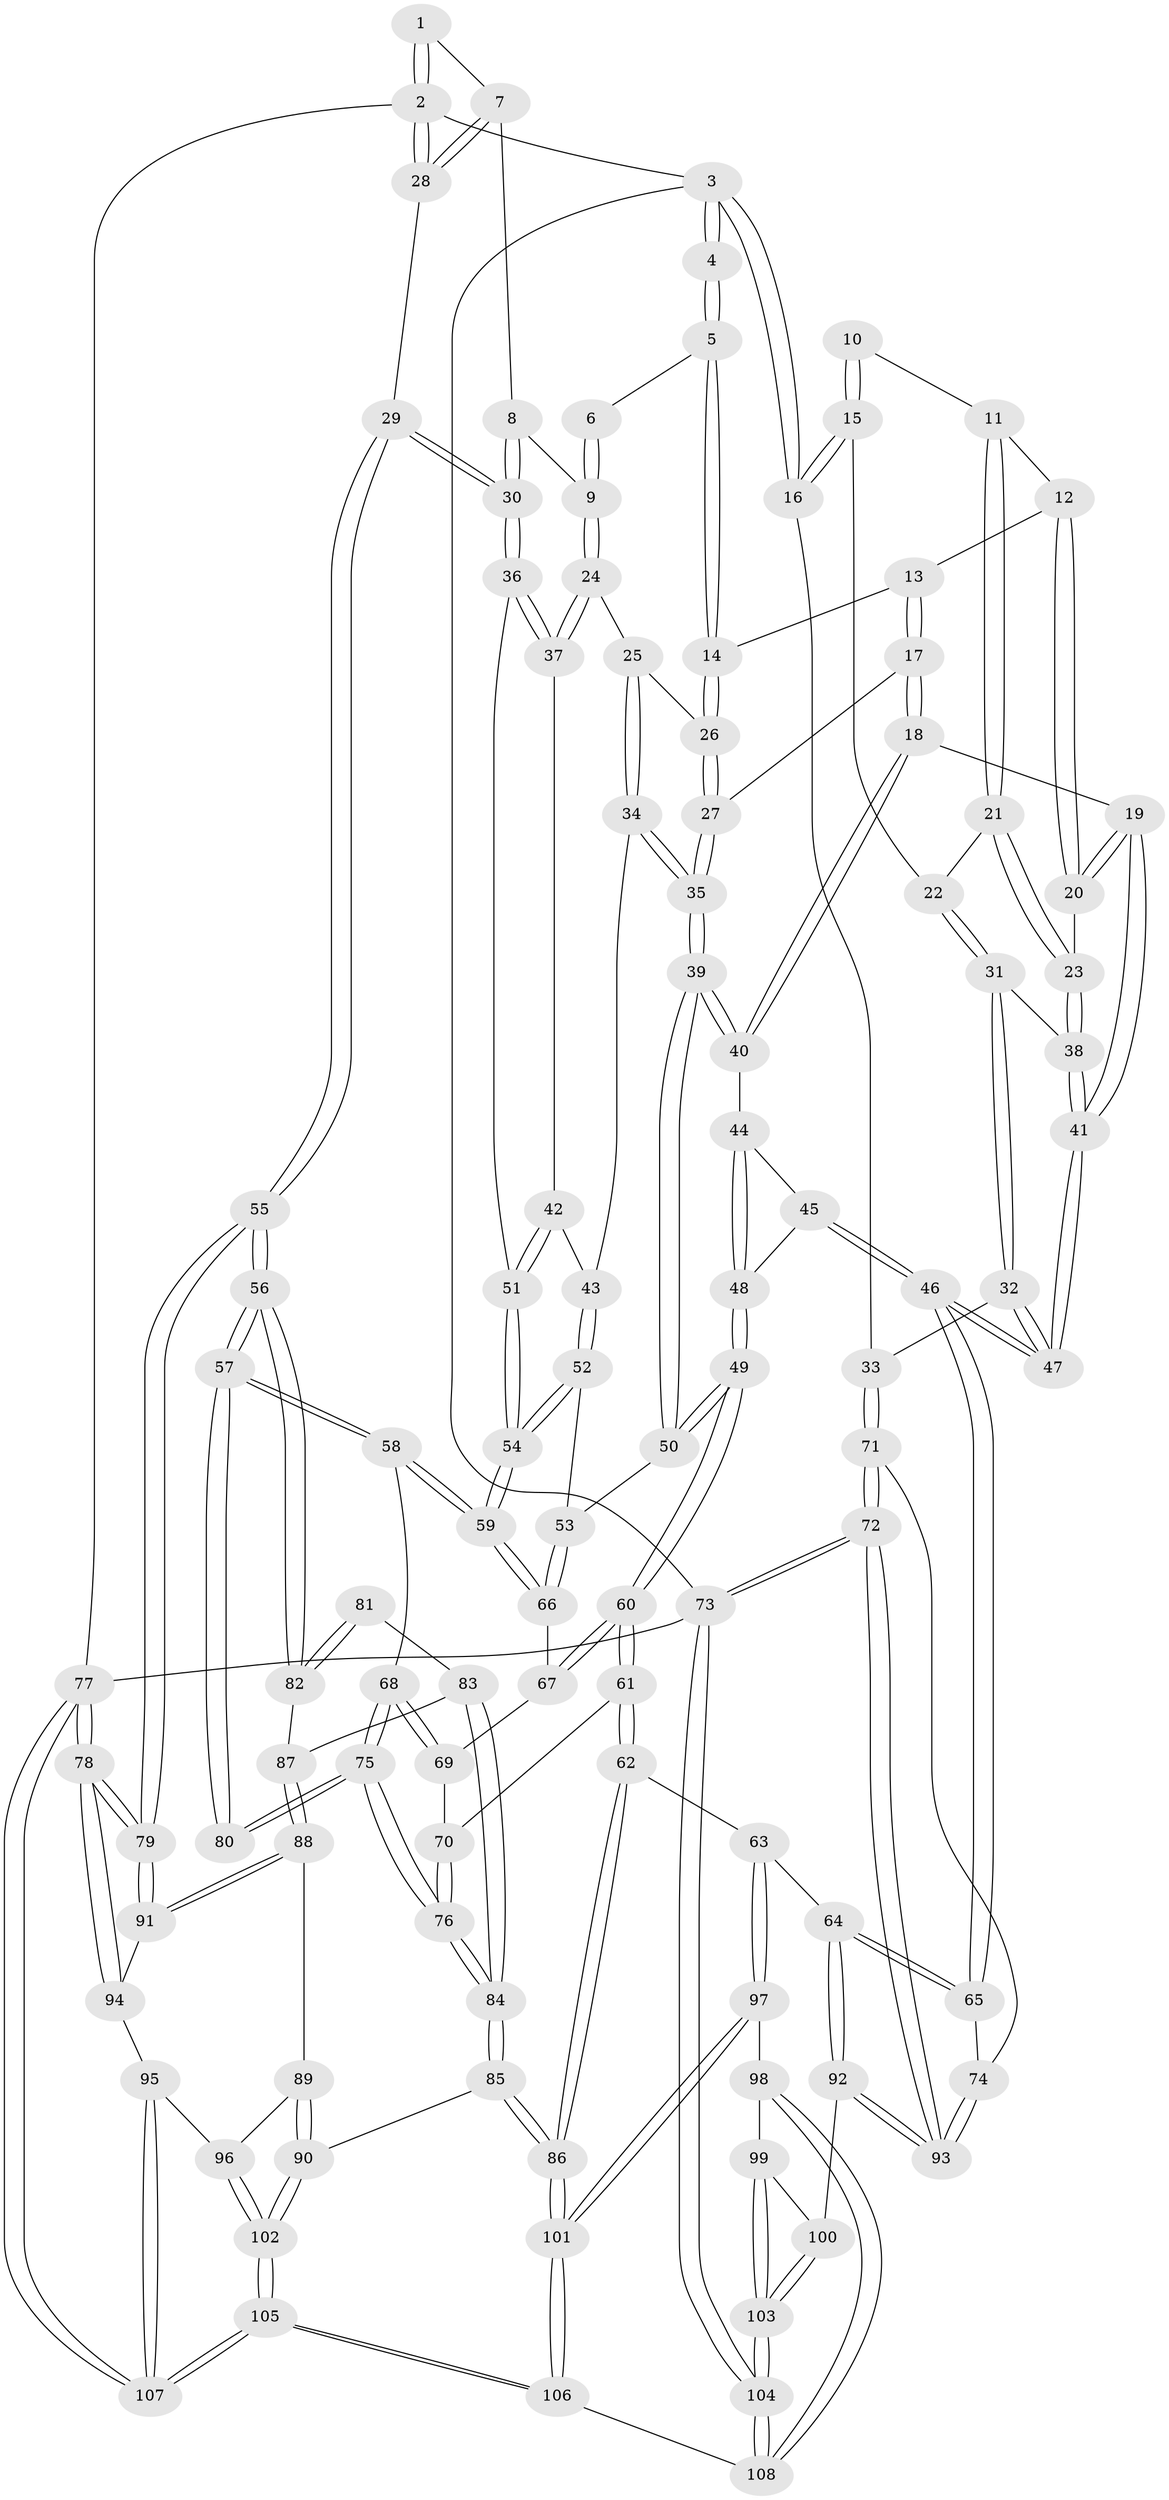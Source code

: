 // Generated by graph-tools (version 1.1) at 2025/51/03/09/25 03:51:10]
// undirected, 108 vertices, 267 edges
graph export_dot {
graph [start="1"]
  node [color=gray90,style=filled];
  1 [pos="+0.8850321336525987+0"];
  2 [pos="+1+0"];
  3 [pos="+0+0"];
  4 [pos="+0.09703150017694492+0"];
  5 [pos="+0.5202708139233061+0"];
  6 [pos="+0.6266203915369194+0"];
  7 [pos="+0.8799117175401231+0.128295910781872"];
  8 [pos="+0.8786066287230595+0.1331503706692532"];
  9 [pos="+0.8335367324006014+0.1569213814331369"];
  10 [pos="+0.1728644236791199+0.04975553242166564"];
  11 [pos="+0.20069598042967834+0.10210096689243235"];
  12 [pos="+0.23217711067003619+0.1152755909756052"];
  13 [pos="+0.2555591447905293+0.11066179096532425"];
  14 [pos="+0.5192414404131359+0"];
  15 [pos="+0.07291115789631465+0.1728115781509386"];
  16 [pos="+0+0"];
  17 [pos="+0.44257261434030243+0.14256294444399295"];
  18 [pos="+0.39510849319452007+0.2168282070321796"];
  19 [pos="+0.3892443375129154+0.21901326953176822"];
  20 [pos="+0.2708833833094239+0.1666303718950781"];
  21 [pos="+0.1739021113637193+0.2032156387629344"];
  22 [pos="+0.08994755773707237+0.1951078646586767"];
  23 [pos="+0.19986067182467204+0.24689680510713707"];
  24 [pos="+0.7824106221577488+0.20830339099833642"];
  25 [pos="+0.5854173053677605+0.08216607015115113"];
  26 [pos="+0.5218836786472195+0.023991273329069394"];
  27 [pos="+0.4960992486949784+0.07838992909923367"];
  28 [pos="+1+0"];
  29 [pos="+1+0.3191529166154687"];
  30 [pos="+1+0.30812580000546774"];
  31 [pos="+0.0700431172319742+0.2752309849245597"];
  32 [pos="+0+0.3595550067482689"];
  33 [pos="+0+0.361618765546089"];
  34 [pos="+0.6567656624812174+0.3184850243928797"];
  35 [pos="+0.5856211269081819+0.339955046409634"];
  36 [pos="+1+0.32821370754330376"];
  37 [pos="+0.7786001669182534+0.2755563440083112"];
  38 [pos="+0.2168635746348849+0.30241033067903916"];
  39 [pos="+0.5843524445851949+0.3413247270906772"];
  40 [pos="+0.4156429113076416+0.25890453255611484"];
  41 [pos="+0.2397919413795852+0.3321573377286247"];
  42 [pos="+0.7685719466649601+0.29271190310691614"];
  43 [pos="+0.73059321720019+0.31993695702151165"];
  44 [pos="+0.41983509826542076+0.2823139066808814"];
  45 [pos="+0.38817087882575385+0.4040986425720257"];
  46 [pos="+0.2332867728350762+0.48111899385203644"];
  47 [pos="+0.2276147247297295+0.4684341139005451"];
  48 [pos="+0.5087989915770411+0.4145803235506222"];
  49 [pos="+0.5345564393740008+0.427147537845826"];
  50 [pos="+0.5512253051241576+0.4062123555879409"];
  51 [pos="+0.863597486509871+0.42431642060223707"];
  52 [pos="+0.7248975742429987+0.41188115647885065"];
  53 [pos="+0.7132648015260126+0.44382504028018666"];
  54 [pos="+0.8560505815150006+0.4629241608469949"];
  55 [pos="+1+0.5971269972240766"];
  56 [pos="+1+0.608098644266509"];
  57 [pos="+0.9589017542211332+0.5734025034031074"];
  58 [pos="+0.8610587038971635+0.5155507416710786"];
  59 [pos="+0.8595544742716013+0.5128175476605902"];
  60 [pos="+0.5364125104984212+0.5140641774935287"];
  61 [pos="+0.5124741386979301+0.5780698529782974"];
  62 [pos="+0.4424098559165037+0.6585068210170365"];
  63 [pos="+0.28059806156715744+0.6450256014031106"];
  64 [pos="+0.2788839925405312+0.6444287500336376"];
  65 [pos="+0.24606435090565915+0.6089913073663655"];
  66 [pos="+0.7117037177158998+0.48294662748735284"];
  67 [pos="+0.7087469867975369+0.48700131090058557"];
  68 [pos="+0.7578641811454112+0.6092172830320739"];
  69 [pos="+0.7111024172296176+0.5238965662437504"];
  70 [pos="+0.6410139218630314+0.5936366807574547"];
  71 [pos="+0+0.6219624562662337"];
  72 [pos="+0+1"];
  73 [pos="+0+1"];
  74 [pos="+0+0.6439182681047978"];
  75 [pos="+0.7483043441103553+0.6465728015634278"];
  76 [pos="+0.7406628051326604+0.6548883410964861"];
  77 [pos="+1+1"];
  78 [pos="+1+0.8731239944518042"];
  79 [pos="+1+0.7104575052748444"];
  80 [pos="+0.8333102423955993+0.6536192247295642"];
  81 [pos="+0.8438519408981116+0.6754745724167889"];
  82 [pos="+0.9415551627396211+0.7176098364683448"];
  83 [pos="+0.841259427325171+0.7462385461190199"];
  84 [pos="+0.7037577340014994+0.7914361972956456"];
  85 [pos="+0.6929087302037449+0.8068156554505065"];
  86 [pos="+0.5755993212874798+0.8219156042912511"];
  87 [pos="+0.9097339175675723+0.7489195828778364"];
  88 [pos="+0.9087122141244277+0.8199027472047946"];
  89 [pos="+0.8966171572073734+0.824171413057434"];
  90 [pos="+0.7312189649720895+0.843653298947611"];
  91 [pos="+0.9210495993538307+0.8330205038102859"];
  92 [pos="+0.17618825803732902+0.8298749090568047"];
  93 [pos="+0.07075959632893003+0.8704668314651557"];
  94 [pos="+0.943752757121433+0.8941241840876659"];
  95 [pos="+0.9163087811945434+0.9276303712520477"];
  96 [pos="+0.8526795150983681+0.9052294400038331"];
  97 [pos="+0.3420985438759399+0.9104819766339295"];
  98 [pos="+0.3308706527263599+0.9315515065525569"];
  99 [pos="+0.2544119999428482+0.9084768092811183"];
  100 [pos="+0.19106217181531135+0.868163347722309"];
  101 [pos="+0.550529973240295+0.8871025584774637"];
  102 [pos="+0.7639730170916516+0.8953057066117258"];
  103 [pos="+0.18740222231577272+1"];
  104 [pos="+0.18730948915252882+1"];
  105 [pos="+0.8066946957789957+1"];
  106 [pos="+0.5306505255145116+1"];
  107 [pos="+0.9279481661136111+1"];
  108 [pos="+0.30569765091940243+1"];
  1 -- 2;
  1 -- 2;
  1 -- 7;
  2 -- 3;
  2 -- 28;
  2 -- 28;
  2 -- 77;
  3 -- 4;
  3 -- 4;
  3 -- 16;
  3 -- 16;
  3 -- 73;
  4 -- 5;
  4 -- 5;
  5 -- 6;
  5 -- 14;
  5 -- 14;
  6 -- 9;
  6 -- 9;
  7 -- 8;
  7 -- 28;
  7 -- 28;
  8 -- 9;
  8 -- 30;
  8 -- 30;
  9 -- 24;
  9 -- 24;
  10 -- 11;
  10 -- 15;
  10 -- 15;
  11 -- 12;
  11 -- 21;
  11 -- 21;
  12 -- 13;
  12 -- 20;
  12 -- 20;
  13 -- 14;
  13 -- 17;
  13 -- 17;
  14 -- 26;
  14 -- 26;
  15 -- 16;
  15 -- 16;
  15 -- 22;
  16 -- 33;
  17 -- 18;
  17 -- 18;
  17 -- 27;
  18 -- 19;
  18 -- 40;
  18 -- 40;
  19 -- 20;
  19 -- 20;
  19 -- 41;
  19 -- 41;
  20 -- 23;
  21 -- 22;
  21 -- 23;
  21 -- 23;
  22 -- 31;
  22 -- 31;
  23 -- 38;
  23 -- 38;
  24 -- 25;
  24 -- 37;
  24 -- 37;
  25 -- 26;
  25 -- 34;
  25 -- 34;
  26 -- 27;
  26 -- 27;
  27 -- 35;
  27 -- 35;
  28 -- 29;
  29 -- 30;
  29 -- 30;
  29 -- 55;
  29 -- 55;
  30 -- 36;
  30 -- 36;
  31 -- 32;
  31 -- 32;
  31 -- 38;
  32 -- 33;
  32 -- 47;
  32 -- 47;
  33 -- 71;
  33 -- 71;
  34 -- 35;
  34 -- 35;
  34 -- 43;
  35 -- 39;
  35 -- 39;
  36 -- 37;
  36 -- 37;
  36 -- 51;
  37 -- 42;
  38 -- 41;
  38 -- 41;
  39 -- 40;
  39 -- 40;
  39 -- 50;
  39 -- 50;
  40 -- 44;
  41 -- 47;
  41 -- 47;
  42 -- 43;
  42 -- 51;
  42 -- 51;
  43 -- 52;
  43 -- 52;
  44 -- 45;
  44 -- 48;
  44 -- 48;
  45 -- 46;
  45 -- 46;
  45 -- 48;
  46 -- 47;
  46 -- 47;
  46 -- 65;
  46 -- 65;
  48 -- 49;
  48 -- 49;
  49 -- 50;
  49 -- 50;
  49 -- 60;
  49 -- 60;
  50 -- 53;
  51 -- 54;
  51 -- 54;
  52 -- 53;
  52 -- 54;
  52 -- 54;
  53 -- 66;
  53 -- 66;
  54 -- 59;
  54 -- 59;
  55 -- 56;
  55 -- 56;
  55 -- 79;
  55 -- 79;
  56 -- 57;
  56 -- 57;
  56 -- 82;
  56 -- 82;
  57 -- 58;
  57 -- 58;
  57 -- 80;
  57 -- 80;
  58 -- 59;
  58 -- 59;
  58 -- 68;
  59 -- 66;
  59 -- 66;
  60 -- 61;
  60 -- 61;
  60 -- 67;
  60 -- 67;
  61 -- 62;
  61 -- 62;
  61 -- 70;
  62 -- 63;
  62 -- 86;
  62 -- 86;
  63 -- 64;
  63 -- 97;
  63 -- 97;
  64 -- 65;
  64 -- 65;
  64 -- 92;
  64 -- 92;
  65 -- 74;
  66 -- 67;
  67 -- 69;
  68 -- 69;
  68 -- 69;
  68 -- 75;
  68 -- 75;
  69 -- 70;
  70 -- 76;
  70 -- 76;
  71 -- 72;
  71 -- 72;
  71 -- 74;
  72 -- 73;
  72 -- 73;
  72 -- 93;
  72 -- 93;
  73 -- 104;
  73 -- 104;
  73 -- 77;
  74 -- 93;
  74 -- 93;
  75 -- 76;
  75 -- 76;
  75 -- 80;
  75 -- 80;
  76 -- 84;
  76 -- 84;
  77 -- 78;
  77 -- 78;
  77 -- 107;
  77 -- 107;
  78 -- 79;
  78 -- 79;
  78 -- 94;
  78 -- 94;
  79 -- 91;
  79 -- 91;
  81 -- 82;
  81 -- 82;
  81 -- 83;
  82 -- 87;
  83 -- 84;
  83 -- 84;
  83 -- 87;
  84 -- 85;
  84 -- 85;
  85 -- 86;
  85 -- 86;
  85 -- 90;
  86 -- 101;
  86 -- 101;
  87 -- 88;
  87 -- 88;
  88 -- 89;
  88 -- 91;
  88 -- 91;
  89 -- 90;
  89 -- 90;
  89 -- 96;
  90 -- 102;
  90 -- 102;
  91 -- 94;
  92 -- 93;
  92 -- 93;
  92 -- 100;
  94 -- 95;
  95 -- 96;
  95 -- 107;
  95 -- 107;
  96 -- 102;
  96 -- 102;
  97 -- 98;
  97 -- 101;
  97 -- 101;
  98 -- 99;
  98 -- 108;
  98 -- 108;
  99 -- 100;
  99 -- 103;
  99 -- 103;
  100 -- 103;
  100 -- 103;
  101 -- 106;
  101 -- 106;
  102 -- 105;
  102 -- 105;
  103 -- 104;
  103 -- 104;
  104 -- 108;
  104 -- 108;
  105 -- 106;
  105 -- 106;
  105 -- 107;
  105 -- 107;
  106 -- 108;
}
